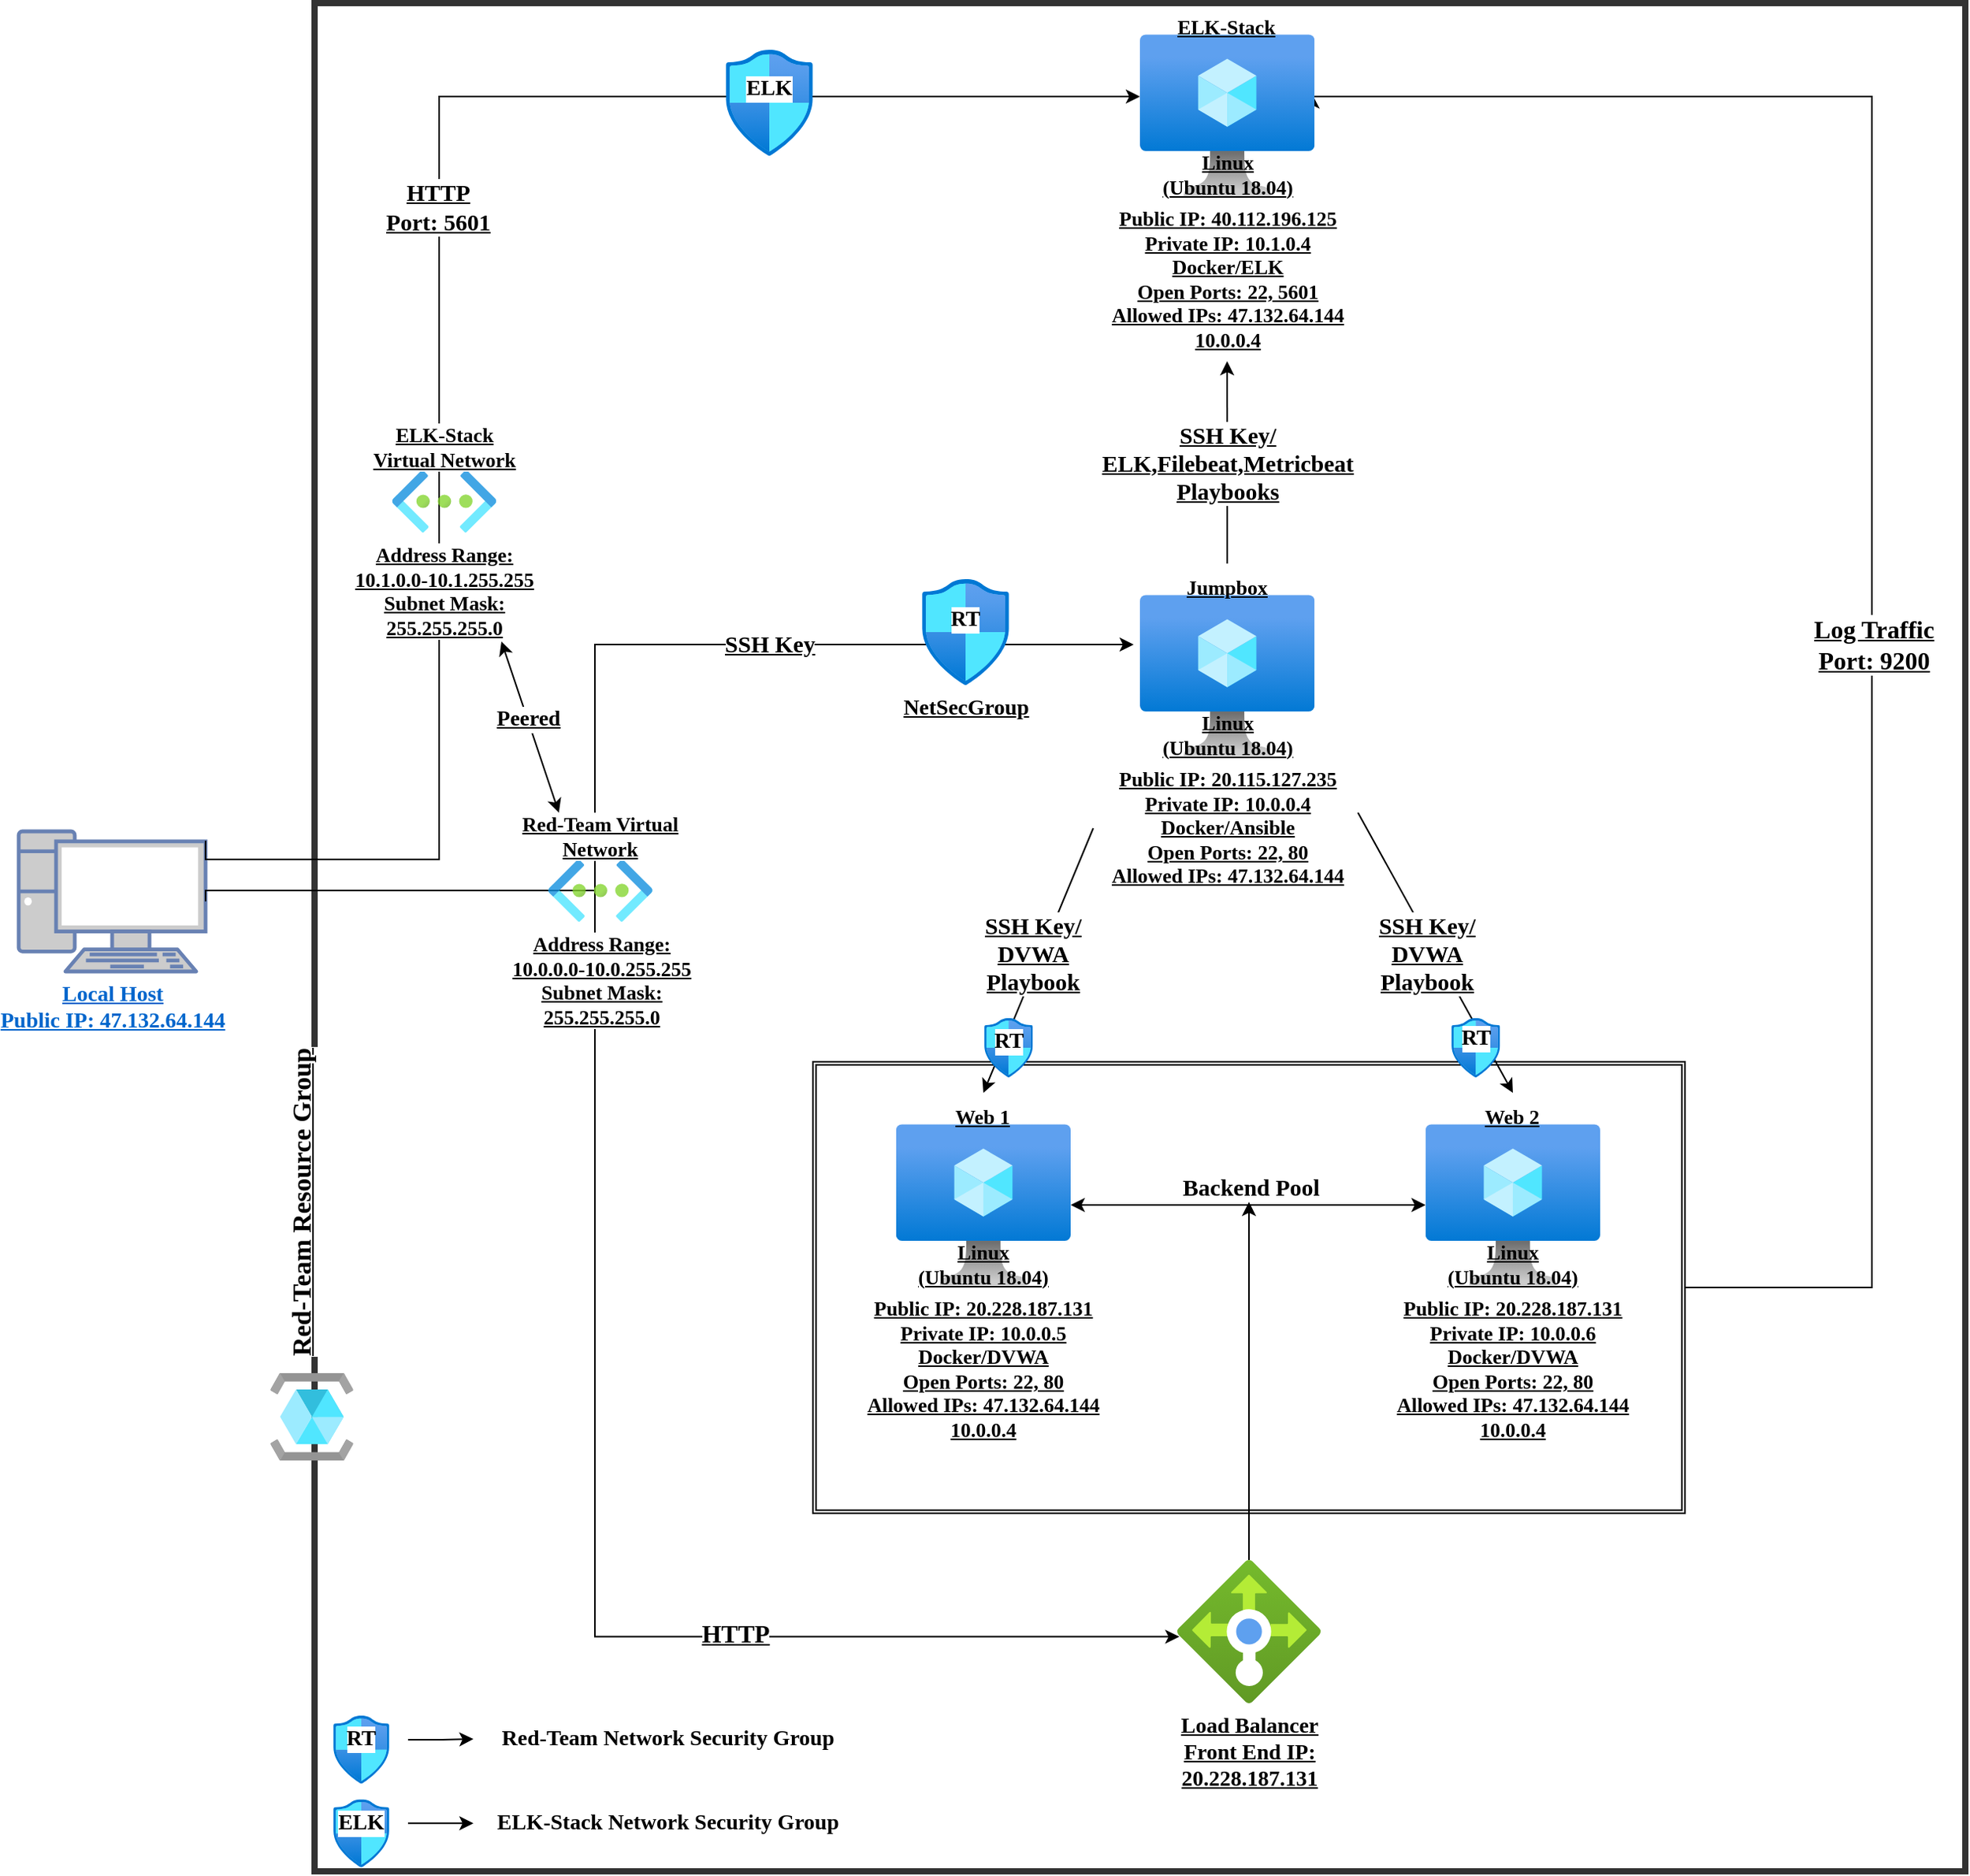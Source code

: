 <mxfile version="17.1.2" type="device"><diagram id="mqHnfHQJuzTvSvAEGxch" name="Page-3"><mxGraphModel dx="2746" dy="2148" grid="1" gridSize="10" guides="1" tooltips="1" connect="1" arrows="1" fold="1" page="1" pageScale="1" pageWidth="850" pageHeight="1100" math="0" shadow="0"><root><mxCell id="Ca19-3zd-W65F3P50h9X-0"/><mxCell id="Ca19-3zd-W65F3P50h9X-1" parent="Ca19-3zd-W65F3P50h9X-0"/><mxCell id="2WMVPbOZxSprszPdqv6F-17" value="" style="rounded=0;whiteSpace=wrap;html=1;labelBackgroundColor=default;fontFamily=Comic Sans MS;fontSize=15;fontColor=default;strokeColor=default;fillColor=none;gradientColor=#ffffff;opacity=80;strokeWidth=4;perimeterSpacing=4;" vertex="1" parent="Ca19-3zd-W65F3P50h9X-1"><mxGeometry x="-280" y="-140" width="1060" height="1200" as="geometry"/></mxCell><mxCell id="jknwb6hqujFq5-z0Xnl7-20" style="edgeStyle=orthogonalEdgeStyle;rounded=0;orthogonalLoop=1;jettySize=auto;html=1;fontFamily=Comic Sans MS;fontSize=14;fontColor=default;entryX=0.987;entryY=0.372;entryDx=0;entryDy=0;entryPerimeter=0;" edge="1" parent="Ca19-3zd-W65F3P50h9X-1" source="jknwb6hqujFq5-z0Xnl7-15" target="YyAuTSapRoAD9Bo6IPhu-15"><mxGeometry relative="1" as="geometry"><mxPoint x="370" y="-80" as="targetPoint"/><Array as="points"><mxPoint x="720" y="685"/><mxPoint x="720" y="-80"/><mxPoint x="361" y="-80"/></Array></mxGeometry></mxCell><mxCell id="jknwb6hqujFq5-z0Xnl7-21" value="&lt;b&gt;&lt;u&gt;&lt;font style=&quot;font-size: 16px&quot;&gt;Log Traffic&lt;br&gt;Port: 9200&lt;br&gt;&lt;/font&gt;&lt;/u&gt;&lt;/b&gt;" style="edgeLabel;html=1;align=center;verticalAlign=middle;resizable=0;points=[];fontSize=14;fontFamily=Comic Sans MS;fontColor=default;" vertex="1" connectable="0" parent="jknwb6hqujFq5-z0Xnl7-20"><mxGeometry x="-0.08" y="-1" relative="1" as="geometry"><mxPoint y="40" as="offset"/></mxGeometry></mxCell><mxCell id="jknwb6hqujFq5-z0Xnl7-15" value="" style="shape=ext;double=1;rounded=0;whiteSpace=wrap;html=1;labelBackgroundColor=default;fontFamily=Comic Sans MS;fontSize=14;fontColor=default;strokeColor=default;fillColor=default;gradientColor=#ffffff;" vertex="1" parent="Ca19-3zd-W65F3P50h9X-1"><mxGeometry x="40" y="540" width="560" height="290" as="geometry"/></mxCell><mxCell id="TmEL-R-WQwybREk8SImC-4" value="&lt;font face=&quot;Comic Sans MS&quot; style=&quot;font-size: 14px&quot;&gt;&lt;b&gt;&lt;u&gt;Local Host&lt;br&gt;Public IP: 47.132.64.144&lt;br&gt;&lt;/u&gt;&lt;/b&gt;&lt;/font&gt;" style="fontColor=#0066CC;verticalAlign=top;verticalLabelPosition=bottom;labelPosition=center;align=center;html=1;outlineConnect=0;fillColor=#CCCCCC;strokeColor=#6881B3;gradientColor=none;gradientDirection=north;strokeWidth=2;shape=mxgraph.networks.pc;" vertex="1" parent="Ca19-3zd-W65F3P50h9X-1"><mxGeometry x="-470" y="392" width="120" height="90" as="geometry"/></mxCell><mxCell id="YyAuTSapRoAD9Bo6IPhu-2" value="" style="group" vertex="1" connectable="0" parent="Ca19-3zd-W65F3P50h9X-1"><mxGeometry x="250" y="220" width="140" height="140" as="geometry"/></mxCell><mxCell id="YyAuTSapRoAD9Bo6IPhu-4" value="" style="group" vertex="1" connectable="0" parent="YyAuTSapRoAD9Bo6IPhu-2"><mxGeometry x="-3.39" width="118.93" height="140" as="geometry"/></mxCell><mxCell id="TmEL-R-WQwybREk8SImC-0" value="&lt;b&gt;&lt;u&gt;&lt;font face=&quot;Comic Sans MS&quot; style=&quot;font-size: 13px&quot;&gt;Public IP: 20.115.127.235&lt;br&gt;Private IP: 10.0.0.4&lt;br&gt;Docker/Ansible&lt;br&gt;Open Ports: 22, 80&lt;br&gt;Allowed IPs: 47.132.64.144&lt;br&gt;&lt;/font&gt;&lt;/u&gt;&lt;/b&gt;" style="aspect=fixed;html=1;points=[];align=center;image;fontSize=12;image=img/lib/azure2/compute/Virtual_Machine.svg;" vertex="1" parent="YyAuTSapRoAD9Bo6IPhu-4"><mxGeometry x="3.39" y="20" width="112.13" height="104" as="geometry"/></mxCell><mxCell id="YyAuTSapRoAD9Bo6IPhu-1" value="&lt;b&gt;&lt;u&gt;Jumpbox&lt;/u&gt;&lt;/b&gt;" style="text;html=1;strokeColor=none;fillColor=none;align=center;verticalAlign=middle;whiteSpace=wrap;rounded=0;fontFamily=Comic Sans MS;fontSize=13;" vertex="1" parent="YyAuTSapRoAD9Bo6IPhu-4"><mxGeometry x="29.46" width="60" height="30" as="geometry"/></mxCell><mxCell id="YyAuTSapRoAD9Bo6IPhu-3" value="&lt;b&gt;&lt;u&gt;Linux&lt;br&gt;(Ubuntu 18.04)&lt;/u&gt;&lt;/b&gt;" style="text;html=1;strokeColor=none;fillColor=none;align=center;verticalAlign=middle;whiteSpace=wrap;rounded=0;fontFamily=Comic Sans MS;fontSize=13;" vertex="1" parent="YyAuTSapRoAD9Bo6IPhu-4"><mxGeometry y="80" width="118.93" height="60" as="geometry"/></mxCell><mxCell id="YyAuTSapRoAD9Bo6IPhu-11" value="" style="group" vertex="1" connectable="0" parent="Ca19-3zd-W65F3P50h9X-1"><mxGeometry x="430" y="560" width="118.93" height="140" as="geometry"/></mxCell><mxCell id="YyAuTSapRoAD9Bo6IPhu-5" value="&lt;b&gt;&lt;u&gt;&lt;font face=&quot;Comic Sans MS&quot; style=&quot;font-size: 13px&quot;&gt;Public IP: 20.228.187.131&lt;br&gt;Private IP: 10.0.0.6&lt;br&gt;Docker/DVWA&lt;br&gt;Open Ports: 22, 80&lt;br&gt;Allowed IPs: 47.132.64.144&lt;br&gt;10.0.0.4&lt;br&gt;&lt;/font&gt;&lt;/u&gt;&lt;/b&gt;" style="aspect=fixed;html=1;points=[];align=center;image;fontSize=12;image=img/lib/azure2/compute/Virtual_Machine.svg;" vertex="1" parent="YyAuTSapRoAD9Bo6IPhu-11"><mxGeometry x="3.4" y="20" width="112.13" height="104" as="geometry"/></mxCell><mxCell id="YyAuTSapRoAD9Bo6IPhu-8" value="&lt;b&gt;&lt;u&gt;Web 2&lt;/u&gt;&lt;/b&gt;" style="text;html=1;strokeColor=none;fillColor=none;align=center;verticalAlign=middle;whiteSpace=wrap;rounded=0;fontFamily=Comic Sans MS;fontSize=13;" vertex="1" parent="YyAuTSapRoAD9Bo6IPhu-11"><mxGeometry x="29.46" width="60" height="30" as="geometry"/></mxCell><mxCell id="YyAuTSapRoAD9Bo6IPhu-10" value="&lt;b&gt;&lt;u&gt;Linux&lt;br&gt;(Ubuntu 18.04)&lt;/u&gt;&lt;/b&gt;" style="text;html=1;strokeColor=none;fillColor=none;align=center;verticalAlign=middle;whiteSpace=wrap;rounded=0;fontFamily=Comic Sans MS;fontSize=13;" vertex="1" parent="YyAuTSapRoAD9Bo6IPhu-11"><mxGeometry y="80" width="118.93" height="60" as="geometry"/></mxCell><mxCell id="YyAuTSapRoAD9Bo6IPhu-12" value="" style="group" vertex="1" connectable="0" parent="Ca19-3zd-W65F3P50h9X-1"><mxGeometry x="90" y="560" width="118.93" height="140" as="geometry"/></mxCell><mxCell id="YyAuTSapRoAD9Bo6IPhu-6" value="&lt;b&gt;&lt;u&gt;&lt;font face=&quot;Comic Sans MS&quot; style=&quot;font-size: 13px&quot;&gt;Public IP: 20.228.187.131&lt;br&gt;Private IP: 10.0.0.5&lt;br&gt;Docker/DVWA&lt;br&gt;Open Ports: 22, 80&lt;br&gt;Allowed IPs: 47.132.64.144&lt;br&gt;10.0.0.4&lt;br&gt;&lt;/font&gt;&lt;/u&gt;&lt;/b&gt;" style="aspect=fixed;html=1;points=[];align=center;image;fontSize=12;image=img/lib/azure2/compute/Virtual_Machine.svg;" vertex="1" parent="YyAuTSapRoAD9Bo6IPhu-12"><mxGeometry x="3.4" y="20" width="112.13" height="104" as="geometry"/></mxCell><mxCell id="YyAuTSapRoAD9Bo6IPhu-7" value="&lt;b&gt;&lt;u&gt;Web 1&lt;/u&gt;&lt;/b&gt;" style="text;html=1;strokeColor=none;fillColor=none;align=center;verticalAlign=middle;whiteSpace=wrap;rounded=0;fontFamily=Comic Sans MS;fontSize=13;" vertex="1" parent="YyAuTSapRoAD9Bo6IPhu-12"><mxGeometry x="29.45" width="60" height="30" as="geometry"/></mxCell><mxCell id="YyAuTSapRoAD9Bo6IPhu-9" value="&lt;b&gt;&lt;u&gt;Linux&lt;br&gt;(Ubuntu 18.04)&lt;/u&gt;&lt;/b&gt;" style="text;html=1;strokeColor=none;fillColor=none;align=center;verticalAlign=middle;whiteSpace=wrap;rounded=0;fontFamily=Comic Sans MS;fontSize=13;" vertex="1" parent="YyAuTSapRoAD9Bo6IPhu-12"><mxGeometry y="80" width="118.93" height="60" as="geometry"/></mxCell><mxCell id="YyAuTSapRoAD9Bo6IPhu-13" value="" style="group" vertex="1" connectable="0" parent="Ca19-3zd-W65F3P50h9X-1"><mxGeometry x="250" y="-140" width="140" height="140" as="geometry"/></mxCell><mxCell id="YyAuTSapRoAD9Bo6IPhu-14" value="" style="group" vertex="1" connectable="0" parent="YyAuTSapRoAD9Bo6IPhu-13"><mxGeometry x="-3.39" width="118.93" height="140" as="geometry"/></mxCell><mxCell id="YyAuTSapRoAD9Bo6IPhu-15" value="&lt;b&gt;&lt;u&gt;&lt;font face=&quot;Comic Sans MS&quot; style=&quot;font-size: 13px&quot;&gt;Public IP: 40.112.196.125&lt;br&gt;Private IP: 10.1.0.4&lt;br&gt;Docker/ELK&lt;br&gt;Open Ports: 22, 5601&lt;br&gt;Allowed IPs: 47.132.64.144&lt;br&gt;10.0.0.4&lt;br&gt;&lt;/font&gt;&lt;/u&gt;&lt;/b&gt;" style="aspect=fixed;html=1;points=[];align=center;image;fontSize=12;image=img/lib/azure2/compute/Virtual_Machine.svg;" vertex="1" parent="YyAuTSapRoAD9Bo6IPhu-14"><mxGeometry x="3.39" y="20" width="112.13" height="104" as="geometry"/></mxCell><mxCell id="YyAuTSapRoAD9Bo6IPhu-16" value="&lt;b&gt;&lt;u&gt;ELK-Stack&lt;/u&gt;&lt;/b&gt;" style="text;html=1;strokeColor=none;fillColor=none;align=center;verticalAlign=middle;whiteSpace=wrap;rounded=0;fontFamily=Comic Sans MS;fontSize=13;" vertex="1" parent="YyAuTSapRoAD9Bo6IPhu-14"><mxGeometry x="19.74" width="79.46" height="30" as="geometry"/></mxCell><mxCell id="YyAuTSapRoAD9Bo6IPhu-17" value="&lt;b&gt;&lt;u&gt;Linux&lt;br&gt;(Ubuntu 18.04)&lt;/u&gt;&lt;/b&gt;" style="text;html=1;strokeColor=none;fillColor=none;align=center;verticalAlign=middle;whiteSpace=wrap;rounded=0;fontFamily=Comic Sans MS;fontSize=13;" vertex="1" parent="YyAuTSapRoAD9Bo6IPhu-14"><mxGeometry y="80" width="118.93" height="60" as="geometry"/></mxCell><mxCell id="jknwb6hqujFq5-z0Xnl7-19" style="edgeStyle=orthogonalEdgeStyle;rounded=0;orthogonalLoop=1;jettySize=auto;html=1;fontFamily=Comic Sans MS;fontSize=14;fontColor=default;entryX=0;entryY=0.385;entryDx=0;entryDy=0;entryPerimeter=0;" edge="1" parent="Ca19-3zd-W65F3P50h9X-1" target="YyAuTSapRoAD9Bo6IPhu-15"><mxGeometry relative="1" as="geometry"><mxPoint x="170" y="-80" as="targetPoint"/><mxPoint x="-350" y="398" as="sourcePoint"/><Array as="points"><mxPoint x="-350" y="410"/><mxPoint x="-200" y="410"/><mxPoint x="-200" y="-80"/></Array></mxGeometry></mxCell><mxCell id="2WMVPbOZxSprszPdqv6F-16" value="&lt;b style=&quot;font-size: 15px&quot;&gt;&lt;u&gt;HTTP&lt;br&gt;Port: 5601&lt;/u&gt;&lt;/b&gt;" style="edgeLabel;html=1;align=center;verticalAlign=middle;resizable=0;points=[];fontSize=14;fontFamily=Comic Sans MS;fontColor=default;" vertex="1" connectable="0" parent="jknwb6hqujFq5-z0Xnl7-19"><mxGeometry x="-0.232" y="1" relative="1" as="geometry"><mxPoint y="-158" as="offset"/></mxGeometry></mxCell><mxCell id="YyAuTSapRoAD9Bo6IPhu-18" value="" style="aspect=fixed;html=1;points=[];align=center;image;fontSize=12;image=img/lib/azure2/general/Resource_Groups.svg;fontFamily=Comic Sans MS;rotation=-90;" vertex="1" parent="Ca19-3zd-W65F3P50h9X-1"><mxGeometry x="-310" y="741.46" width="56.5" height="53.18" as="geometry"/></mxCell><mxCell id="mqO54VlCbZMEzTBP6q0d-1" value="&lt;font style=&quot;font-size: 14px&quot;&gt;&lt;b&gt;&lt;u&gt;Load Balancer&lt;br&gt;Front End IP:&lt;br&gt;20.228.187.131&lt;br&gt;&lt;br&gt;&lt;/u&gt;&lt;/b&gt;&lt;/font&gt;" style="aspect=fixed;html=1;points=[];align=center;image;fontSize=12;image=img/lib/azure2/networking/Load_Balancers.svg;fontFamily=Comic Sans MS;" vertex="1" parent="Ca19-3zd-W65F3P50h9X-1"><mxGeometry x="274" y="860" width="92" height="92" as="geometry"/></mxCell><mxCell id="DZTTxQwtmdc2eg0aIgYn-1" value="" style="endArrow=classic;html=1;rounded=0;fontFamily=Comic Sans MS;fontSize=14;" edge="1" parent="Ca19-3zd-W65F3P50h9X-1"><mxGeometry width="50" height="50" relative="1" as="geometry"><mxPoint x="320" y="860" as="sourcePoint"/><mxPoint x="320" y="630" as="targetPoint"/></mxGeometry></mxCell><mxCell id="DZTTxQwtmdc2eg0aIgYn-3" value="" style="edgeStyle=segmentEdgeStyle;endArrow=classic;html=1;rounded=0;fontFamily=Comic Sans MS;fontSize=14;entryX=0.014;entryY=0.536;entryDx=0;entryDy=0;entryPerimeter=0;exitX=1;exitY=0.5;exitDx=0;exitDy=0;exitPerimeter=0;" edge="1" parent="Ca19-3zd-W65F3P50h9X-1" source="TmEL-R-WQwybREk8SImC-4" target="mqO54VlCbZMEzTBP6q0d-1"><mxGeometry width="50" height="50" relative="1" as="geometry"><mxPoint x="-350" y="460" as="sourcePoint"/><mxPoint x="270" y="910" as="targetPoint"/><Array as="points"><mxPoint x="-350" y="430"/><mxPoint x="-100" y="430"/><mxPoint x="-100" y="909"/></Array></mxGeometry></mxCell><mxCell id="DZTTxQwtmdc2eg0aIgYn-4" value="&lt;b&gt;&lt;font style=&quot;font-size: 16px&quot;&gt;&lt;u&gt;HTTP&lt;/u&gt;&lt;/font&gt;&lt;/b&gt;" style="edgeLabel;html=1;align=center;verticalAlign=middle;resizable=0;points=[];fontSize=14;fontFamily=Comic Sans MS;" vertex="1" connectable="0" parent="DZTTxQwtmdc2eg0aIgYn-3"><mxGeometry x="0.424" y="1" relative="1" as="geometry"><mxPoint x="35" y="-2" as="offset"/></mxGeometry></mxCell><mxCell id="DZTTxQwtmdc2eg0aIgYn-5" value="" style="endArrow=classic;startArrow=classic;html=1;rounded=0;fontFamily=Comic Sans MS;fontSize=15;" edge="1" parent="Ca19-3zd-W65F3P50h9X-1" source="YyAuTSapRoAD9Bo6IPhu-6" target="YyAuTSapRoAD9Bo6IPhu-5"><mxGeometry width="50" height="50" relative="1" as="geometry"><mxPoint x="400" y="530" as="sourcePoint"/><mxPoint x="450" y="480" as="targetPoint"/></mxGeometry></mxCell><mxCell id="DZTTxQwtmdc2eg0aIgYn-6" value="&lt;b&gt;Backend Pool&lt;/b&gt;" style="edgeLabel;html=1;align=center;verticalAlign=middle;resizable=0;points=[];fontSize=15;fontFamily=Comic Sans MS;" vertex="1" connectable="0" parent="DZTTxQwtmdc2eg0aIgYn-5"><mxGeometry x="0.245" y="-1" relative="1" as="geometry"><mxPoint x="-27" y="-13" as="offset"/></mxGeometry></mxCell><mxCell id="DZTTxQwtmdc2eg0aIgYn-7" value="" style="endArrow=classic;html=1;rounded=0;fontFamily=Comic Sans MS;fontSize=15;entryX=0.5;entryY=0;entryDx=0;entryDy=0;" edge="1" parent="Ca19-3zd-W65F3P50h9X-1" target="YyAuTSapRoAD9Bo6IPhu-7"><mxGeometry width="50" height="50" relative="1" as="geometry"><mxPoint x="220" y="390" as="sourcePoint"/><mxPoint x="450" y="480" as="targetPoint"/></mxGeometry></mxCell><mxCell id="jknwb6hqujFq5-z0Xnl7-0" value="&lt;b&gt;&lt;u&gt;SSH Key/&lt;br&gt;DVWA&lt;br&gt;Playbook&lt;br&gt;&lt;/u&gt;&lt;/b&gt;" style="edgeLabel;html=1;align=center;verticalAlign=middle;resizable=0;points=[];fontSize=15;fontFamily=Comic Sans MS;" vertex="1" connectable="0" parent="DZTTxQwtmdc2eg0aIgYn-7"><mxGeometry x="-0.264" relative="1" as="geometry"><mxPoint x="-13" y="17" as="offset"/></mxGeometry></mxCell><mxCell id="jknwb6hqujFq5-z0Xnl7-3" value="" style="aspect=fixed;html=1;points=[];align=center;image;fontSize=12;image=img/lib/azure2/networking/Network_Security_Groups.svg;fontFamily=Comic Sans MS;gradientColor=#ffffff;imageBackground=none;imageBorder=none;" vertex="1" parent="Ca19-3zd-W65F3P50h9X-1"><mxGeometry x="150" y="512" width="31.29" height="38" as="geometry"/></mxCell><mxCell id="DZTTxQwtmdc2eg0aIgYn-8" value="" style="endArrow=classic;html=1;rounded=0;fontFamily=Comic Sans MS;fontSize=15;entryX=0.5;entryY=0;entryDx=0;entryDy=0;" edge="1" parent="Ca19-3zd-W65F3P50h9X-1" target="YyAuTSapRoAD9Bo6IPhu-8"><mxGeometry width="50" height="50" relative="1" as="geometry"><mxPoint x="390" y="380" as="sourcePoint"/><mxPoint x="450" y="480" as="targetPoint"/></mxGeometry></mxCell><mxCell id="jknwb6hqujFq5-z0Xnl7-2" value="&lt;b&gt;&lt;u&gt;SSH Key/&lt;br&gt;DVWA&lt;br&gt;Playbook&lt;br&gt;&lt;/u&gt;&lt;/b&gt;" style="edgeLabel;html=1;align=center;verticalAlign=middle;resizable=0;points=[];fontSize=15;fontFamily=Comic Sans MS;" vertex="1" connectable="0" parent="DZTTxQwtmdc2eg0aIgYn-8"><mxGeometry x="-0.303" y="-1" relative="1" as="geometry"><mxPoint x="10" y="27" as="offset"/></mxGeometry></mxCell><mxCell id="jknwb6hqujFq5-z0Xnl7-6" value="" style="aspect=fixed;html=1;points=[];align=center;image;fontSize=12;image=img/lib/azure2/networking/Network_Security_Groups.svg;fontFamily=Comic Sans MS;gradientColor=#ffffff;" vertex="1" parent="Ca19-3zd-W65F3P50h9X-1"><mxGeometry x="450" y="512" width="31.29" height="38" as="geometry"/></mxCell><mxCell id="jknwb6hqujFq5-z0Xnl7-13" value="" style="edgeStyle=segmentEdgeStyle;endArrow=classic;html=1;rounded=0;fontFamily=Comic Sans MS;fontSize=12;fontColor=default;entryX=-0.036;entryY=0.308;entryDx=0;entryDy=0;entryPerimeter=0;" edge="1" parent="Ca19-3zd-W65F3P50h9X-1" source="TmEL-R-WQwybREk8SImC-4" target="TmEL-R-WQwybREk8SImC-0"><mxGeometry width="50" height="50" relative="1" as="geometry"><mxPoint x="-240" y="360" as="sourcePoint"/><mxPoint x="450" y="450" as="targetPoint"/><Array as="points"><mxPoint x="-100" y="430"/><mxPoint x="-100" y="272"/></Array></mxGeometry></mxCell><mxCell id="jknwb6hqujFq5-z0Xnl7-14" value="&lt;font size=&quot;1&quot;&gt;&lt;b style=&quot;font-size: 15px&quot;&gt;&lt;u&gt;SSH Key&lt;/u&gt;&lt;/b&gt;&lt;/font&gt;" style="edgeLabel;html=1;align=center;verticalAlign=middle;resizable=0;points=[];fontSize=12;fontFamily=Comic Sans MS;fontColor=default;" vertex="1" connectable="0" parent="jknwb6hqujFq5-z0Xnl7-13"><mxGeometry x="0.196" y="-1" relative="1" as="geometry"><mxPoint x="69" y="-2" as="offset"/></mxGeometry></mxCell><mxCell id="jknwb6hqujFq5-z0Xnl7-22" value="" style="endArrow=classic;html=1;rounded=0;fontFamily=Comic Sans MS;fontSize=15;fontColor=default;exitX=0.5;exitY=0;exitDx=0;exitDy=0;" edge="1" parent="Ca19-3zd-W65F3P50h9X-1" source="YyAuTSapRoAD9Bo6IPhu-1"><mxGeometry relative="1" as="geometry"><mxPoint x="370" y="330" as="sourcePoint"/><mxPoint x="306" y="90" as="targetPoint"/></mxGeometry></mxCell><mxCell id="jknwb6hqujFq5-z0Xnl7-23" value="&lt;b&gt;&lt;u&gt;SSH Key/&lt;br&gt;ELK,Filebeat,Metricbeat&lt;br&gt;Playbooks&lt;/u&gt;&lt;/b&gt;" style="edgeLabel;resizable=0;html=1;align=center;verticalAlign=middle;labelBackgroundColor=default;fontFamily=Comic Sans MS;fontSize=15;fontColor=default;strokeColor=default;fillColor=default;gradientColor=#ffffff;" connectable="0" vertex="1" parent="jknwb6hqujFq5-z0Xnl7-22"><mxGeometry relative="1" as="geometry"/></mxCell><mxCell id="jknwb6hqujFq5-z0Xnl7-28" value="&lt;b&gt;RT&lt;/b&gt;" style="text;html=1;strokeColor=none;fillColor=none;align=center;verticalAlign=middle;whiteSpace=wrap;rounded=0;labelBackgroundColor=default;fontFamily=Comic Sans MS;fontSize=14;fontColor=default;" vertex="1" parent="Ca19-3zd-W65F3P50h9X-1"><mxGeometry x="135.64" y="512" width="60" height="30" as="geometry"/></mxCell><mxCell id="2WMVPbOZxSprszPdqv6F-18" value="" style="group" vertex="1" connectable="0" parent="Ca19-3zd-W65F3P50h9X-1"><mxGeometry x="-280" y="960" width="352" height="43.71" as="geometry"/></mxCell><mxCell id="jknwb6hqujFq5-z0Xnl7-31" value="" style="aspect=fixed;html=1;points=[];align=center;image;fontSize=12;image=img/lib/azure2/networking/Network_Security_Groups.svg;labelBackgroundColor=default;fontFamily=Comic Sans MS;fontColor=default;strokeColor=default;fillColor=default;gradientColor=#ffffff;" vertex="1" parent="2WMVPbOZxSprszPdqv6F-18"><mxGeometry x="12" width="36" height="43.71" as="geometry"/></mxCell><mxCell id="2WMVPbOZxSprszPdqv6F-24" style="edgeStyle=orthogonalEdgeStyle;rounded=0;orthogonalLoop=1;jettySize=auto;html=1;entryX=0;entryY=0.5;entryDx=0;entryDy=0;fontFamily=Comic Sans MS;fontSize=15;fontColor=default;" edge="1" parent="2WMVPbOZxSprszPdqv6F-18" source="jknwb6hqujFq5-z0Xnl7-32" target="2WMVPbOZxSprszPdqv6F-1"><mxGeometry relative="1" as="geometry"/></mxCell><mxCell id="jknwb6hqujFq5-z0Xnl7-32" value="&lt;b&gt;RT&lt;/b&gt;" style="text;html=1;strokeColor=none;fillColor=none;align=center;verticalAlign=middle;whiteSpace=wrap;rounded=0;labelBackgroundColor=default;fontFamily=Comic Sans MS;fontSize=14;fontColor=default;" vertex="1" parent="2WMVPbOZxSprszPdqv6F-18"><mxGeometry y="0.004" width="60" height="30.882" as="geometry"/></mxCell><mxCell id="2WMVPbOZxSprszPdqv6F-1" value="&lt;b&gt;Red-Team Network Security Group&lt;/b&gt;" style="text;html=1;strokeColor=none;fillColor=none;align=center;verticalAlign=middle;whiteSpace=wrap;rounded=0;labelBackgroundColor=default;fontFamily=Comic Sans MS;fontSize=14;fontColor=default;" vertex="1" parent="2WMVPbOZxSprszPdqv6F-18"><mxGeometry x="102" width="250" height="30" as="geometry"/></mxCell><mxCell id="jknwb6hqujFq5-z0Xnl7-29" value="&lt;b&gt;RT&lt;/b&gt;" style="text;html=1;strokeColor=none;fillColor=none;align=center;verticalAlign=middle;whiteSpace=wrap;rounded=0;labelBackgroundColor=default;fontFamily=Comic Sans MS;fontSize=14;fontColor=default;" vertex="1" parent="Ca19-3zd-W65F3P50h9X-1"><mxGeometry x="435.64" y="510" width="60" height="30" as="geometry"/></mxCell><mxCell id="jknwb6hqujFq5-z0Xnl7-30" value="" style="group" vertex="1" connectable="0" parent="Ca19-3zd-W65F3P50h9X-1"><mxGeometry x="108" y="230" width="60" height="70" as="geometry"/></mxCell><mxCell id="jknwb6hqujFq5-z0Xnl7-24" value="&lt;font style=&quot;font-size: 14px&quot;&gt;&lt;b&gt;&lt;u&gt;NetSecGroup&lt;/u&gt;&lt;/b&gt;&lt;/font&gt;" style="aspect=fixed;html=1;points=[];align=center;image;fontSize=12;image=img/lib/azure2/networking/Network_Security_Groups.svg;labelBackgroundColor=default;fontFamily=Comic Sans MS;fontColor=default;strokeColor=default;fillColor=default;gradientColor=#ffffff;" vertex="1" parent="jknwb6hqujFq5-z0Xnl7-30"><mxGeometry x="2" width="56.0" height="68" as="geometry"/></mxCell><mxCell id="jknwb6hqujFq5-z0Xnl7-27" value="&lt;b&gt;RT&lt;/b&gt;" style="text;html=1;strokeColor=none;fillColor=none;align=center;verticalAlign=middle;whiteSpace=wrap;rounded=0;labelBackgroundColor=default;fontFamily=Comic Sans MS;fontSize=14;fontColor=default;" vertex="1" parent="jknwb6hqujFq5-z0Xnl7-30"><mxGeometry y="10.294" width="60" height="30.882" as="geometry"/></mxCell><mxCell id="2WMVPbOZxSprszPdqv6F-7" value="" style="group" vertex="1" connectable="0" parent="Ca19-3zd-W65F3P50h9X-1"><mxGeometry x="-18" y="-110" width="60" height="68" as="geometry"/></mxCell><mxCell id="2WMVPbOZxSprszPdqv6F-2" value="" style="aspect=fixed;html=1;points=[];align=center;image;fontSize=12;image=img/lib/azure2/networking/Network_Security_Groups.svg;labelBackgroundColor=default;fontFamily=Comic Sans MS;fontColor=default;strokeColor=default;fillColor=default;gradientColor=#ffffff;" vertex="1" parent="2WMVPbOZxSprszPdqv6F-7"><mxGeometry x="2" width="56.0" height="68" as="geometry"/></mxCell><mxCell id="2WMVPbOZxSprszPdqv6F-6" value="&lt;b&gt;ELK&lt;/b&gt;" style="text;html=1;strokeColor=none;fillColor=none;align=center;verticalAlign=middle;whiteSpace=wrap;rounded=0;labelBackgroundColor=default;fontFamily=Comic Sans MS;fontSize=14;fontColor=default;" vertex="1" parent="2WMVPbOZxSprszPdqv6F-7"><mxGeometry y="10" width="60" height="30" as="geometry"/></mxCell><mxCell id="2WMVPbOZxSprszPdqv6F-23" value="" style="group" vertex="1" connectable="0" parent="Ca19-3zd-W65F3P50h9X-1"><mxGeometry x="-280" y="1013.71" width="352" height="43.71" as="geometry"/></mxCell><mxCell id="2WMVPbOZxSprszPdqv6F-11" value="" style="aspect=fixed;html=1;points=[];align=center;image;fontSize=12;image=img/lib/azure2/networking/Network_Security_Groups.svg;labelBackgroundColor=default;fontFamily=Comic Sans MS;fontColor=default;strokeColor=default;fillColor=default;gradientColor=#ffffff;" vertex="1" parent="2WMVPbOZxSprszPdqv6F-23"><mxGeometry x="12" width="36" height="43.71" as="geometry"/></mxCell><mxCell id="2WMVPbOZxSprszPdqv6F-13" style="edgeStyle=orthogonalEdgeStyle;rounded=0;orthogonalLoop=1;jettySize=auto;html=1;fontFamily=Comic Sans MS;fontSize=14;fontColor=default;" edge="1" parent="2WMVPbOZxSprszPdqv6F-23" source="2WMVPbOZxSprszPdqv6F-12"><mxGeometry relative="1" as="geometry"><mxPoint x="102" y="15.445" as="targetPoint"/></mxGeometry></mxCell><mxCell id="2WMVPbOZxSprszPdqv6F-12" value="&lt;b&gt;ELK&lt;/b&gt;" style="text;html=1;strokeColor=none;fillColor=none;align=center;verticalAlign=middle;whiteSpace=wrap;rounded=0;labelBackgroundColor=default;fontFamily=Comic Sans MS;fontSize=14;fontColor=default;" vertex="1" parent="2WMVPbOZxSprszPdqv6F-23"><mxGeometry y="0.004" width="60" height="30.882" as="geometry"/></mxCell><mxCell id="2WMVPbOZxSprszPdqv6F-15" value="&lt;b&gt;ELK-Stack Network Security Group&lt;/b&gt;" style="text;html=1;strokeColor=none;fillColor=none;align=center;verticalAlign=middle;whiteSpace=wrap;rounded=0;labelBackgroundColor=default;fontFamily=Comic Sans MS;fontSize=14;fontColor=default;" vertex="1" parent="2WMVPbOZxSprszPdqv6F-23"><mxGeometry x="102" width="250" height="30" as="geometry"/></mxCell><mxCell id="2WMVPbOZxSprszPdqv6F-26" value="&lt;b&gt;&lt;u&gt;&lt;font style=&quot;font-size: 17px&quot;&gt;Red-Team Resource Group&lt;/font&gt;&lt;/u&gt;&lt;/b&gt;" style="text;html=1;strokeColor=none;fillColor=none;align=center;verticalAlign=middle;whiteSpace=wrap;rounded=0;labelBackgroundColor=default;fontFamily=Comic Sans MS;fontSize=15;fontColor=default;opacity=80;rotation=-90;" vertex="1" parent="Ca19-3zd-W65F3P50h9X-1"><mxGeometry x="-410" y="615" width="245" height="30" as="geometry"/></mxCell><mxCell id="9nkkMgNNmjUKSMoNWGnd-1" value="" style="group" vertex="1" connectable="0" parent="Ca19-3zd-W65F3P50h9X-1"><mxGeometry x="-149.75" y="380" width="106.5" height="70" as="geometry"/></mxCell><mxCell id="2WMVPbOZxSprszPdqv6F-27" value="&lt;b style=&quot;font-size: 13px&quot;&gt;&lt;u&gt;Address Range:&lt;br&gt;10.0.0.0-10.0.255.255&lt;br&gt;Subnet Mask:&lt;br&gt;255.255.255.0&lt;/u&gt;&lt;/b&gt;" style="aspect=fixed;html=1;points=[];align=center;image;fontSize=12;image=img/lib/azure2/networking/Virtual_Networks.svg;labelBackgroundColor=default;fontFamily=Comic Sans MS;fontColor=default;strokeColor=default;strokeWidth=4;fillColor=none;gradientColor=#ffffff;opacity=80;" vertex="1" parent="9nkkMgNNmjUKSMoNWGnd-1"><mxGeometry x="19.75" y="30" width="67" height="40" as="geometry"/></mxCell><mxCell id="9nkkMgNNmjUKSMoNWGnd-0" value="&lt;b&gt;&lt;u&gt;Red-Team Virtual Network&lt;/u&gt;&lt;/b&gt;" style="text;html=1;strokeColor=none;fillColor=none;align=center;verticalAlign=middle;whiteSpace=wrap;rounded=0;labelBackgroundColor=default;fontFamily=Comic Sans MS;fontSize=13;fontColor=default;opacity=80;" vertex="1" parent="9nkkMgNNmjUKSMoNWGnd-1"><mxGeometry width="106.5" height="30" as="geometry"/></mxCell><mxCell id="9nkkMgNNmjUKSMoNWGnd-2" value="" style="group" vertex="1" connectable="0" parent="Ca19-3zd-W65F3P50h9X-1"><mxGeometry x="-250" y="130" width="106.5" height="70" as="geometry"/></mxCell><mxCell id="9nkkMgNNmjUKSMoNWGnd-3" value="&lt;b style=&quot;font-size: 13px&quot;&gt;&lt;u&gt;Address Range:&lt;br&gt;10.1.0.0-10.1.255.255&lt;br&gt;Subnet Mask:&lt;br&gt;255.255.255.0&lt;/u&gt;&lt;/b&gt;" style="aspect=fixed;html=1;points=[];align=center;image;fontSize=12;image=img/lib/azure2/networking/Virtual_Networks.svg;labelBackgroundColor=default;fontFamily=Comic Sans MS;fontColor=default;strokeColor=default;strokeWidth=4;fillColor=none;gradientColor=#ffffff;opacity=80;" vertex="1" parent="9nkkMgNNmjUKSMoNWGnd-2"><mxGeometry x="19.75" y="30" width="67" height="40" as="geometry"/></mxCell><mxCell id="9nkkMgNNmjUKSMoNWGnd-4" value="&lt;b&gt;&lt;u&gt;ELK-Stack Virtual Network&lt;/u&gt;&lt;/b&gt;" style="text;html=1;strokeColor=none;fillColor=none;align=center;verticalAlign=middle;whiteSpace=wrap;rounded=0;labelBackgroundColor=default;fontFamily=Comic Sans MS;fontSize=13;fontColor=default;opacity=80;" vertex="1" parent="9nkkMgNNmjUKSMoNWGnd-2"><mxGeometry width="106.5" height="30" as="geometry"/></mxCell><mxCell id="9nkkMgNNmjUKSMoNWGnd-5" value="" style="endArrow=classic;startArrow=classic;html=1;rounded=0;fontFamily=Comic Sans MS;fontSize=13;fontColor=default;exitX=0.25;exitY=0;exitDx=0;exitDy=0;" edge="1" parent="Ca19-3zd-W65F3P50h9X-1" source="9nkkMgNNmjUKSMoNWGnd-0"><mxGeometry width="50" height="50" relative="1" as="geometry"><mxPoint x="190" y="330" as="sourcePoint"/><mxPoint x="-160" y="270" as="targetPoint"/></mxGeometry></mxCell><mxCell id="9nkkMgNNmjUKSMoNWGnd-6" value="&lt;b&gt;&lt;u&gt;&lt;font style=&quot;font-size: 14px&quot;&gt;Peered&lt;/font&gt;&lt;/u&gt;&lt;/b&gt;" style="edgeLabel;html=1;align=center;verticalAlign=middle;resizable=0;points=[];fontSize=13;fontFamily=Comic Sans MS;fontColor=default;" vertex="1" connectable="0" parent="9nkkMgNNmjUKSMoNWGnd-5"><mxGeometry x="0.309" relative="1" as="geometry"><mxPoint x="4" y="12" as="offset"/></mxGeometry></mxCell></root></mxGraphModel></diagram></mxfile>